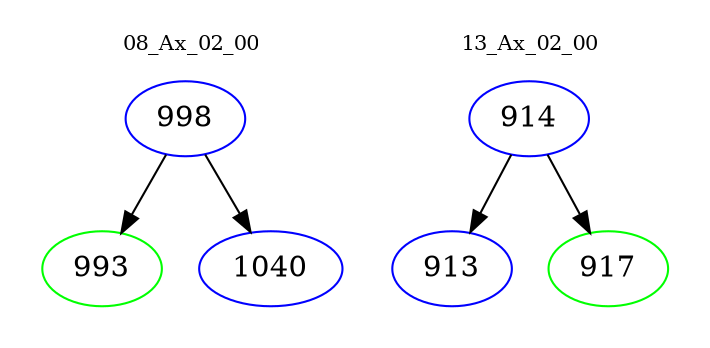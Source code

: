 digraph{
subgraph cluster_0 {
color = white
label = "08_Ax_02_00";
fontsize=10;
T0_998 [label="998", color="blue"]
T0_998 -> T0_993 [color="black"]
T0_993 [label="993", color="green"]
T0_998 -> T0_1040 [color="black"]
T0_1040 [label="1040", color="blue"]
}
subgraph cluster_1 {
color = white
label = "13_Ax_02_00";
fontsize=10;
T1_914 [label="914", color="blue"]
T1_914 -> T1_913 [color="black"]
T1_913 [label="913", color="blue"]
T1_914 -> T1_917 [color="black"]
T1_917 [label="917", color="green"]
}
}

